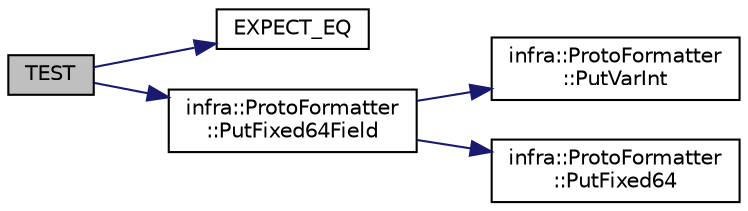 digraph "TEST"
{
 // INTERACTIVE_SVG=YES
  edge [fontname="Helvetica",fontsize="10",labelfontname="Helvetica",labelfontsize="10"];
  node [fontname="Helvetica",fontsize="10",shape=record];
  rankdir="LR";
  Node27 [label="TEST",height=0.2,width=0.4,color="black", fillcolor="grey75", style="filled", fontcolor="black"];
  Node27 -> Node28 [color="midnightblue",fontsize="10",style="solid",fontname="Helvetica"];
  Node28 [label="EXPECT_EQ",height=0.2,width=0.4,color="black", fillcolor="white", style="filled",URL="$d6/def/_test_json_8cpp.html#a82745227e2f0a8edbb4ae630d88a8e86"];
  Node27 -> Node29 [color="midnightblue",fontsize="10",style="solid",fontname="Helvetica"];
  Node29 [label="infra::ProtoFormatter\l::PutFixed64Field",height=0.2,width=0.4,color="black", fillcolor="white", style="filled",URL="$df/d59/classinfra_1_1_proto_formatter.html#ab4e2b0623fff0e441c8b30d544034dd6"];
  Node29 -> Node30 [color="midnightblue",fontsize="10",style="solid",fontname="Helvetica"];
  Node30 [label="infra::ProtoFormatter\l::PutVarInt",height=0.2,width=0.4,color="black", fillcolor="white", style="filled",URL="$df/d59/classinfra_1_1_proto_formatter.html#a86f1b90ba28fd2291d30312a5b8d1f82"];
  Node29 -> Node31 [color="midnightblue",fontsize="10",style="solid",fontname="Helvetica"];
  Node31 [label="infra::ProtoFormatter\l::PutFixed64",height=0.2,width=0.4,color="black", fillcolor="white", style="filled",URL="$df/d59/classinfra_1_1_proto_formatter.html#ad885f20435bf9e4b9813e68fcc53e7e3"];
}
